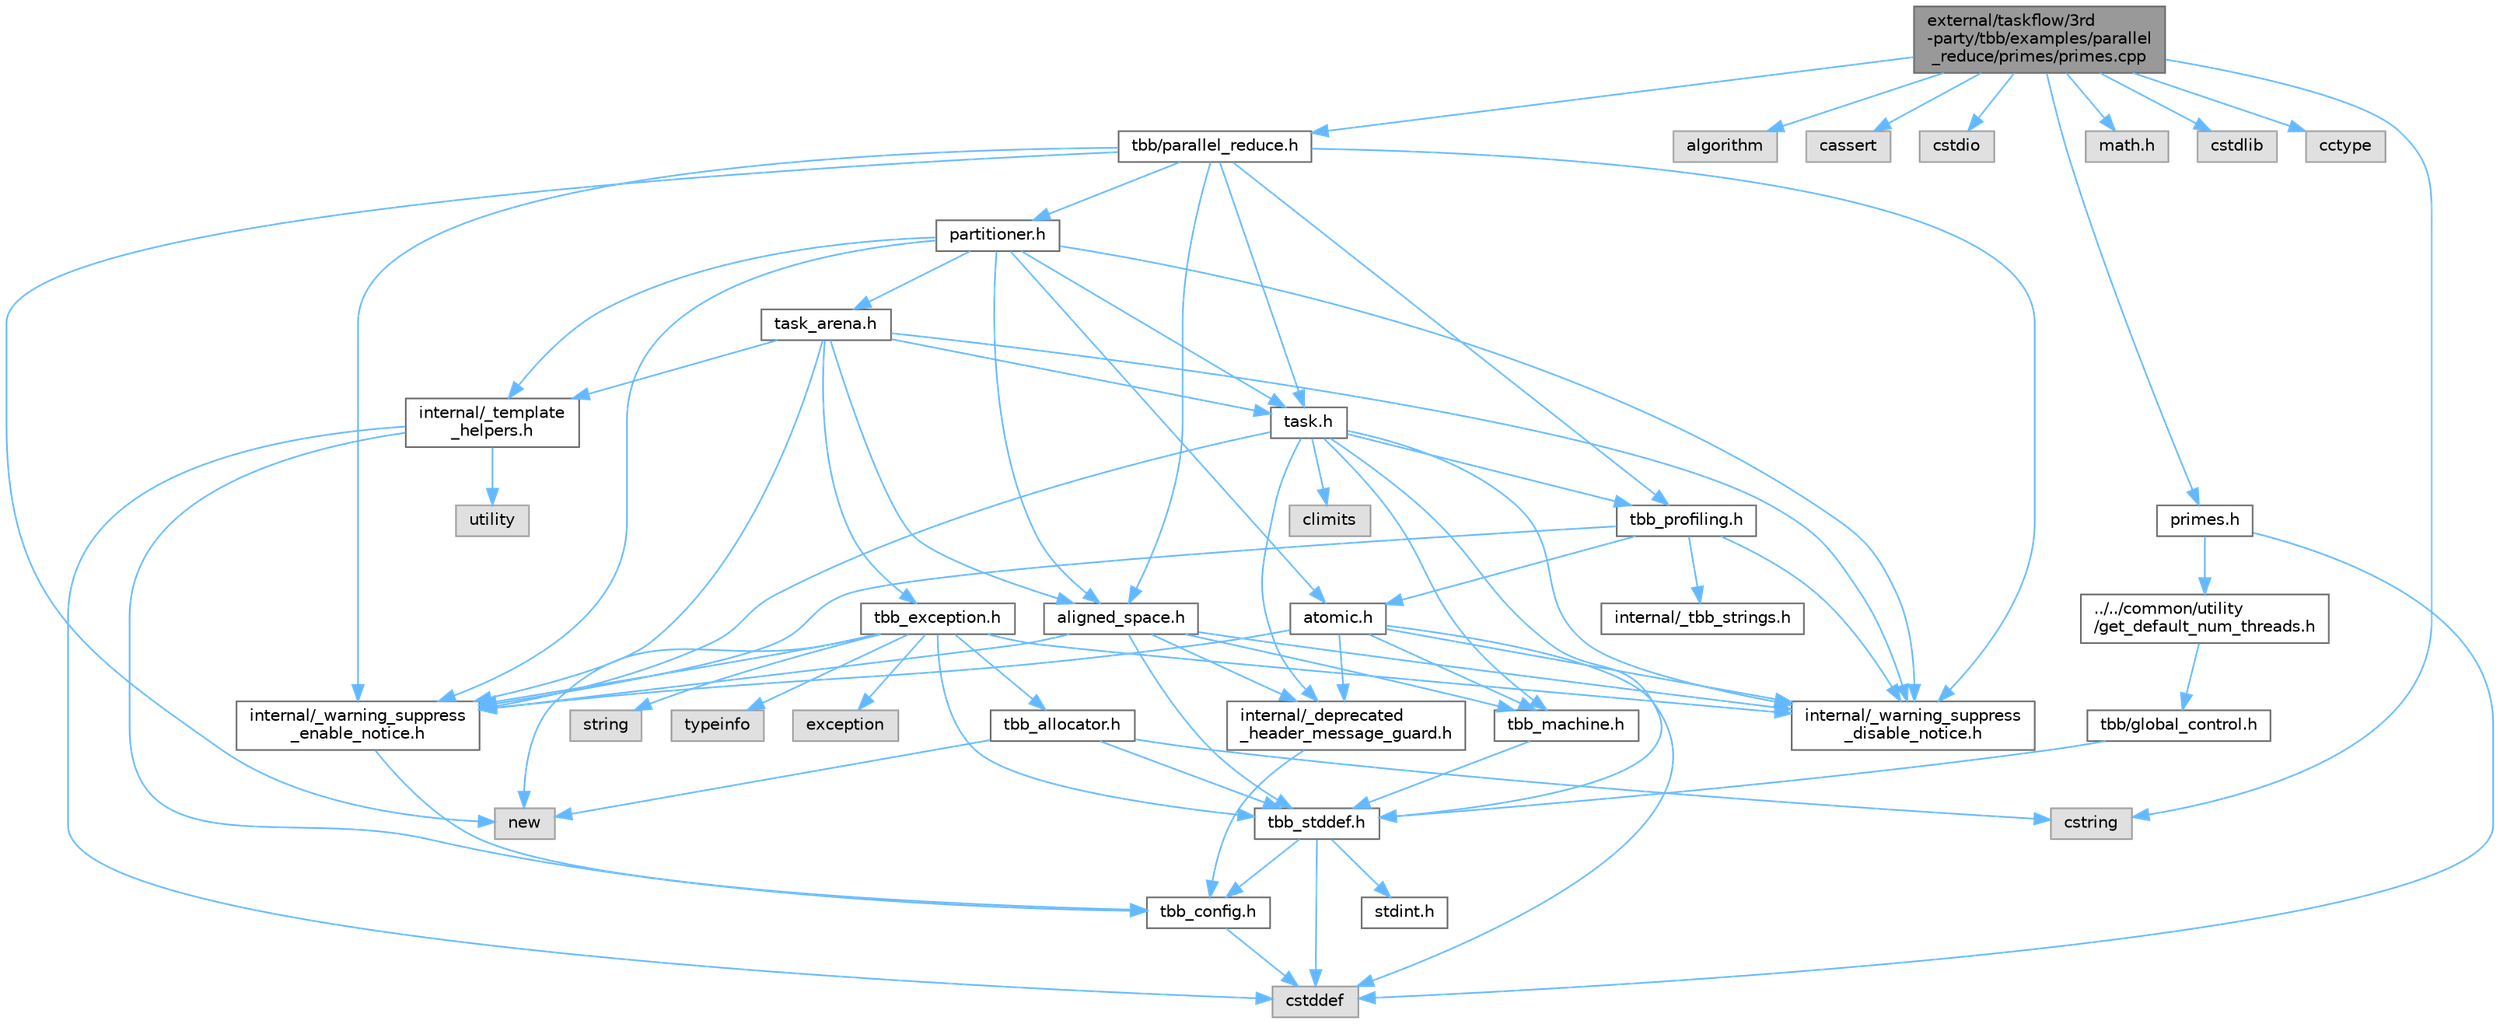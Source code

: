 digraph "external/taskflow/3rd-party/tbb/examples/parallel_reduce/primes/primes.cpp"
{
 // LATEX_PDF_SIZE
  bgcolor="transparent";
  edge [fontname=Helvetica,fontsize=10,labelfontname=Helvetica,labelfontsize=10];
  node [fontname=Helvetica,fontsize=10,shape=box,height=0.2,width=0.4];
  Node1 [id="Node000001",label="external/taskflow/3rd\l-party/tbb/examples/parallel\l_reduce/primes/primes.cpp",height=0.2,width=0.4,color="gray40", fillcolor="grey60", style="filled", fontcolor="black",tooltip=" "];
  Node1 -> Node2 [id="edge76_Node000001_Node000002",color="steelblue1",style="solid",tooltip=" "];
  Node2 [id="Node000002",label="primes.h",height=0.2,width=0.4,color="grey40", fillcolor="white", style="filled",URL="$primes_8h.html",tooltip=" "];
  Node2 -> Node3 [id="edge77_Node000002_Node000003",color="steelblue1",style="solid",tooltip=" "];
  Node3 [id="Node000003",label="../../common/utility\l/get_default_num_threads.h",height=0.2,width=0.4,color="grey40", fillcolor="white", style="filled",URL="$get__default__num__threads_8h.html",tooltip=" "];
  Node3 -> Node4 [id="edge78_Node000003_Node000004",color="steelblue1",style="solid",tooltip=" "];
  Node4 [id="Node000004",label="tbb/global_control.h",height=0.2,width=0.4,color="grey40", fillcolor="white", style="filled",URL="$global__control_8h.html",tooltip=" "];
  Node4 -> Node5 [id="edge79_Node000004_Node000005",color="steelblue1",style="solid",tooltip=" "];
  Node5 [id="Node000005",label="tbb_stddef.h",height=0.2,width=0.4,color="grey40", fillcolor="white", style="filled",URL="$tbb__stddef_8h.html",tooltip=" "];
  Node5 -> Node6 [id="edge80_Node000005_Node000006",color="steelblue1",style="solid",tooltip=" "];
  Node6 [id="Node000006",label="tbb_config.h",height=0.2,width=0.4,color="grey40", fillcolor="white", style="filled",URL="$tbb__config_8h.html",tooltip=" "];
  Node6 -> Node7 [id="edge81_Node000006_Node000007",color="steelblue1",style="solid",tooltip=" "];
  Node7 [id="Node000007",label="cstddef",height=0.2,width=0.4,color="grey60", fillcolor="#E0E0E0", style="filled",tooltip=" "];
  Node5 -> Node7 [id="edge82_Node000005_Node000007",color="steelblue1",style="solid",tooltip=" "];
  Node5 -> Node8 [id="edge83_Node000005_Node000008",color="steelblue1",style="solid",tooltip=" "];
  Node8 [id="Node000008",label="stdint.h",height=0.2,width=0.4,color="grey40", fillcolor="white", style="filled",URL="$stdint_8h.html",tooltip=" "];
  Node2 -> Node7 [id="edge84_Node000002_Node000007",color="steelblue1",style="solid",tooltip=" "];
  Node1 -> Node9 [id="edge85_Node000001_Node000009",color="steelblue1",style="solid",tooltip=" "];
  Node9 [id="Node000009",label="algorithm",height=0.2,width=0.4,color="grey60", fillcolor="#E0E0E0", style="filled",tooltip=" "];
  Node1 -> Node10 [id="edge86_Node000001_Node000010",color="steelblue1",style="solid",tooltip=" "];
  Node10 [id="Node000010",label="cassert",height=0.2,width=0.4,color="grey60", fillcolor="#E0E0E0", style="filled",tooltip=" "];
  Node1 -> Node11 [id="edge87_Node000001_Node000011",color="steelblue1",style="solid",tooltip=" "];
  Node11 [id="Node000011",label="cstdio",height=0.2,width=0.4,color="grey60", fillcolor="#E0E0E0", style="filled",tooltip=" "];
  Node1 -> Node12 [id="edge88_Node000001_Node000012",color="steelblue1",style="solid",tooltip=" "];
  Node12 [id="Node000012",label="cstring",height=0.2,width=0.4,color="grey60", fillcolor="#E0E0E0", style="filled",tooltip=" "];
  Node1 -> Node13 [id="edge89_Node000001_Node000013",color="steelblue1",style="solid",tooltip=" "];
  Node13 [id="Node000013",label="math.h",height=0.2,width=0.4,color="grey60", fillcolor="#E0E0E0", style="filled",tooltip=" "];
  Node1 -> Node14 [id="edge90_Node000001_Node000014",color="steelblue1",style="solid",tooltip=" "];
  Node14 [id="Node000014",label="cstdlib",height=0.2,width=0.4,color="grey60", fillcolor="#E0E0E0", style="filled",tooltip=" "];
  Node1 -> Node15 [id="edge91_Node000001_Node000015",color="steelblue1",style="solid",tooltip=" "];
  Node15 [id="Node000015",label="cctype",height=0.2,width=0.4,color="grey60", fillcolor="#E0E0E0", style="filled",tooltip=" "];
  Node1 -> Node16 [id="edge92_Node000001_Node000016",color="steelblue1",style="solid",tooltip=" "];
  Node16 [id="Node000016",label="tbb/parallel_reduce.h",height=0.2,width=0.4,color="grey40", fillcolor="white", style="filled",URL="$parallel__reduce_8h.html",tooltip=" "];
  Node16 -> Node17 [id="edge93_Node000016_Node000017",color="steelblue1",style="solid",tooltip=" "];
  Node17 [id="Node000017",label="internal/_warning_suppress\l_enable_notice.h",height=0.2,width=0.4,color="grey40", fillcolor="white", style="filled",URL="$__warning__suppress__enable__notice_8h.html",tooltip=" "];
  Node17 -> Node6 [id="edge94_Node000017_Node000006",color="steelblue1",style="solid",tooltip=" "];
  Node16 -> Node18 [id="edge95_Node000016_Node000018",color="steelblue1",style="solid",tooltip=" "];
  Node18 [id="Node000018",label="new",height=0.2,width=0.4,color="grey60", fillcolor="#E0E0E0", style="filled",tooltip=" "];
  Node16 -> Node19 [id="edge96_Node000016_Node000019",color="steelblue1",style="solid",tooltip=" "];
  Node19 [id="Node000019",label="task.h",height=0.2,width=0.4,color="grey40", fillcolor="white", style="filled",URL="$task_8h.html",tooltip=" "];
  Node19 -> Node20 [id="edge97_Node000019_Node000020",color="steelblue1",style="solid",tooltip=" "];
  Node20 [id="Node000020",label="internal/_deprecated\l_header_message_guard.h",height=0.2,width=0.4,color="grey40", fillcolor="white", style="filled",URL="$__deprecated__header__message__guard_8h.html",tooltip=" "];
  Node20 -> Node6 [id="edge98_Node000020_Node000006",color="steelblue1",style="solid",tooltip=" "];
  Node19 -> Node17 [id="edge99_Node000019_Node000017",color="steelblue1",style="solid",tooltip=" "];
  Node19 -> Node5 [id="edge100_Node000019_Node000005",color="steelblue1",style="solid",tooltip=" "];
  Node19 -> Node21 [id="edge101_Node000019_Node000021",color="steelblue1",style="solid",tooltip=" "];
  Node21 [id="Node000021",label="tbb_machine.h",height=0.2,width=0.4,color="grey40", fillcolor="white", style="filled",URL="$tbb__machine_8h.html",tooltip=" "];
  Node21 -> Node5 [id="edge102_Node000021_Node000005",color="steelblue1",style="solid",tooltip=" "];
  Node19 -> Node22 [id="edge103_Node000019_Node000022",color="steelblue1",style="solid",tooltip=" "];
  Node22 [id="Node000022",label="tbb_profiling.h",height=0.2,width=0.4,color="grey40", fillcolor="white", style="filled",URL="$tbb__profiling_8h.html",tooltip=" "];
  Node22 -> Node17 [id="edge104_Node000022_Node000017",color="steelblue1",style="solid",tooltip=" "];
  Node22 -> Node23 [id="edge105_Node000022_Node000023",color="steelblue1",style="solid",tooltip=" "];
  Node23 [id="Node000023",label="internal/_tbb_strings.h",height=0.2,width=0.4,color="grey40", fillcolor="white", style="filled",URL="$__tbb__strings_8h.html",tooltip=" "];
  Node22 -> Node24 [id="edge106_Node000022_Node000024",color="steelblue1",style="solid",tooltip=" "];
  Node24 [id="Node000024",label="atomic.h",height=0.2,width=0.4,color="grey40", fillcolor="white", style="filled",URL="$external_2taskflow_23rd-party_2tbb_2include_2tbb_2atomic_8h.html",tooltip=" "];
  Node24 -> Node20 [id="edge107_Node000024_Node000020",color="steelblue1",style="solid",tooltip=" "];
  Node24 -> Node17 [id="edge108_Node000024_Node000017",color="steelblue1",style="solid",tooltip=" "];
  Node24 -> Node7 [id="edge109_Node000024_Node000007",color="steelblue1",style="solid",tooltip=" "];
  Node24 -> Node21 [id="edge110_Node000024_Node000021",color="steelblue1",style="solid",tooltip=" "];
  Node24 -> Node25 [id="edge111_Node000024_Node000025",color="steelblue1",style="solid",tooltip=" "];
  Node25 [id="Node000025",label="internal/_warning_suppress\l_disable_notice.h",height=0.2,width=0.4,color="grey40", fillcolor="white", style="filled",URL="$__warning__suppress__disable__notice_8h.html",tooltip=" "];
  Node22 -> Node25 [id="edge112_Node000022_Node000025",color="steelblue1",style="solid",tooltip=" "];
  Node19 -> Node26 [id="edge113_Node000019_Node000026",color="steelblue1",style="solid",tooltip=" "];
  Node26 [id="Node000026",label="climits",height=0.2,width=0.4,color="grey60", fillcolor="#E0E0E0", style="filled",tooltip=" "];
  Node19 -> Node25 [id="edge114_Node000019_Node000025",color="steelblue1",style="solid",tooltip=" "];
  Node16 -> Node27 [id="edge115_Node000016_Node000027",color="steelblue1",style="solid",tooltip=" "];
  Node27 [id="Node000027",label="aligned_space.h",height=0.2,width=0.4,color="grey40", fillcolor="white", style="filled",URL="$aligned__space_8h.html",tooltip=" "];
  Node27 -> Node20 [id="edge116_Node000027_Node000020",color="steelblue1",style="solid",tooltip=" "];
  Node27 -> Node17 [id="edge117_Node000027_Node000017",color="steelblue1",style="solid",tooltip=" "];
  Node27 -> Node5 [id="edge118_Node000027_Node000005",color="steelblue1",style="solid",tooltip=" "];
  Node27 -> Node21 [id="edge119_Node000027_Node000021",color="steelblue1",style="solid",tooltip=" "];
  Node27 -> Node25 [id="edge120_Node000027_Node000025",color="steelblue1",style="solid",tooltip=" "];
  Node16 -> Node28 [id="edge121_Node000016_Node000028",color="steelblue1",style="solid",tooltip=" "];
  Node28 [id="Node000028",label="partitioner.h",height=0.2,width=0.4,color="grey40", fillcolor="white", style="filled",URL="$partitioner_8h.html",tooltip=" "];
  Node28 -> Node17 [id="edge122_Node000028_Node000017",color="steelblue1",style="solid",tooltip=" "];
  Node28 -> Node19 [id="edge123_Node000028_Node000019",color="steelblue1",style="solid",tooltip=" "];
  Node28 -> Node29 [id="edge124_Node000028_Node000029",color="steelblue1",style="solid",tooltip=" "];
  Node29 [id="Node000029",label="task_arena.h",height=0.2,width=0.4,color="grey40", fillcolor="white", style="filled",URL="$task__arena_8h.html",tooltip=" "];
  Node29 -> Node17 [id="edge125_Node000029_Node000017",color="steelblue1",style="solid",tooltip=" "];
  Node29 -> Node19 [id="edge126_Node000029_Node000019",color="steelblue1",style="solid",tooltip=" "];
  Node29 -> Node30 [id="edge127_Node000029_Node000030",color="steelblue1",style="solid",tooltip=" "];
  Node30 [id="Node000030",label="tbb_exception.h",height=0.2,width=0.4,color="grey40", fillcolor="white", style="filled",URL="$tbb__exception_8h.html",tooltip=" "];
  Node30 -> Node17 [id="edge128_Node000030_Node000017",color="steelblue1",style="solid",tooltip=" "];
  Node30 -> Node5 [id="edge129_Node000030_Node000005",color="steelblue1",style="solid",tooltip=" "];
  Node30 -> Node31 [id="edge130_Node000030_Node000031",color="steelblue1",style="solid",tooltip=" "];
  Node31 [id="Node000031",label="exception",height=0.2,width=0.4,color="grey60", fillcolor="#E0E0E0", style="filled",tooltip=" "];
  Node30 -> Node18 [id="edge131_Node000030_Node000018",color="steelblue1",style="solid",tooltip=" "];
  Node30 -> Node32 [id="edge132_Node000030_Node000032",color="steelblue1",style="solid",tooltip=" "];
  Node32 [id="Node000032",label="string",height=0.2,width=0.4,color="grey60", fillcolor="#E0E0E0", style="filled",tooltip=" "];
  Node30 -> Node33 [id="edge133_Node000030_Node000033",color="steelblue1",style="solid",tooltip=" "];
  Node33 [id="Node000033",label="tbb_allocator.h",height=0.2,width=0.4,color="grey40", fillcolor="white", style="filled",URL="$tbb__allocator_8h.html",tooltip=" "];
  Node33 -> Node5 [id="edge134_Node000033_Node000005",color="steelblue1",style="solid",tooltip=" "];
  Node33 -> Node18 [id="edge135_Node000033_Node000018",color="steelblue1",style="solid",tooltip=" "];
  Node33 -> Node12 [id="edge136_Node000033_Node000012",color="steelblue1",style="solid",tooltip=" "];
  Node30 -> Node34 [id="edge137_Node000030_Node000034",color="steelblue1",style="solid",tooltip=" "];
  Node34 [id="Node000034",label="typeinfo",height=0.2,width=0.4,color="grey60", fillcolor="#E0E0E0", style="filled",tooltip=" "];
  Node30 -> Node25 [id="edge138_Node000030_Node000025",color="steelblue1",style="solid",tooltip=" "];
  Node29 -> Node35 [id="edge139_Node000029_Node000035",color="steelblue1",style="solid",tooltip=" "];
  Node35 [id="Node000035",label="internal/_template\l_helpers.h",height=0.2,width=0.4,color="grey40", fillcolor="white", style="filled",URL="$__template__helpers_8h.html",tooltip=" "];
  Node35 -> Node36 [id="edge140_Node000035_Node000036",color="steelblue1",style="solid",tooltip=" "];
  Node36 [id="Node000036",label="utility",height=0.2,width=0.4,color="grey60", fillcolor="#E0E0E0", style="filled",tooltip=" "];
  Node35 -> Node7 [id="edge141_Node000035_Node000007",color="steelblue1",style="solid",tooltip=" "];
  Node35 -> Node6 [id="edge142_Node000035_Node000006",color="steelblue1",style="solid",tooltip=" "];
  Node29 -> Node27 [id="edge143_Node000029_Node000027",color="steelblue1",style="solid",tooltip=" "];
  Node29 -> Node25 [id="edge144_Node000029_Node000025",color="steelblue1",style="solid",tooltip=" "];
  Node28 -> Node27 [id="edge145_Node000028_Node000027",color="steelblue1",style="solid",tooltip=" "];
  Node28 -> Node24 [id="edge146_Node000028_Node000024",color="steelblue1",style="solid",tooltip=" "];
  Node28 -> Node35 [id="edge147_Node000028_Node000035",color="steelblue1",style="solid",tooltip=" "];
  Node28 -> Node25 [id="edge148_Node000028_Node000025",color="steelblue1",style="solid",tooltip=" "];
  Node16 -> Node22 [id="edge149_Node000016_Node000022",color="steelblue1",style="solid",tooltip=" "];
  Node16 -> Node25 [id="edge150_Node000016_Node000025",color="steelblue1",style="solid",tooltip=" "];
}
